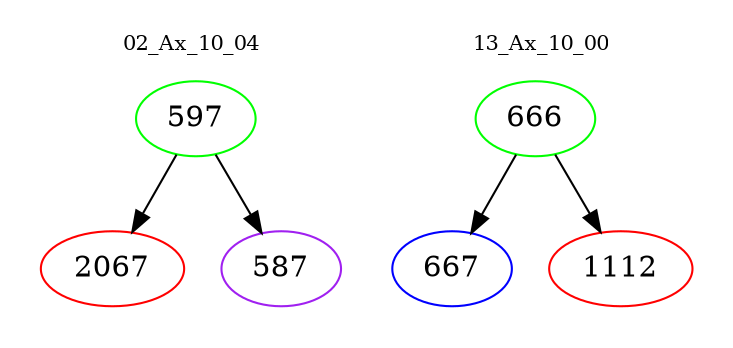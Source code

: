 digraph{
subgraph cluster_0 {
color = white
label = "02_Ax_10_04";
fontsize=10;
T0_597 [label="597", color="green"]
T0_597 -> T0_2067 [color="black"]
T0_2067 [label="2067", color="red"]
T0_597 -> T0_587 [color="black"]
T0_587 [label="587", color="purple"]
}
subgraph cluster_1 {
color = white
label = "13_Ax_10_00";
fontsize=10;
T1_666 [label="666", color="green"]
T1_666 -> T1_667 [color="black"]
T1_667 [label="667", color="blue"]
T1_666 -> T1_1112 [color="black"]
T1_1112 [label="1112", color="red"]
}
}
